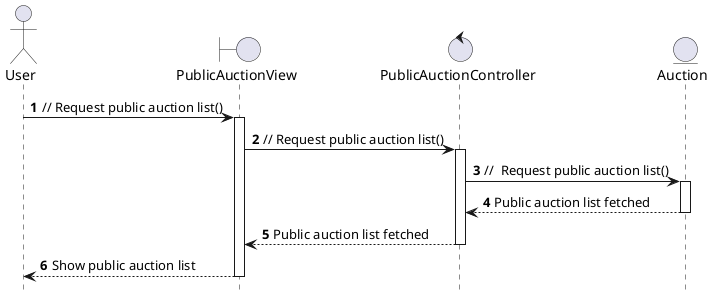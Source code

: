 @startuml Update Account Information
hide footbox
actor "User" as User
boundary "PublicAuctionView" as PABoundary
control "PublicAuctionController" as PAController
entity "Auction" as AuctionEntity

autonumber
autoactivate on

User -> PABoundary: // Request public auction list()
PABoundary -> PAController: // Request public auction list()
PAController -> AuctionEntity: //  Request public auction list()
AuctionEntity --> PAController: Public auction list fetched
PAController --> PABoundary: Public auction list fetched
PABoundary --> User: Show public auction list

@enduml